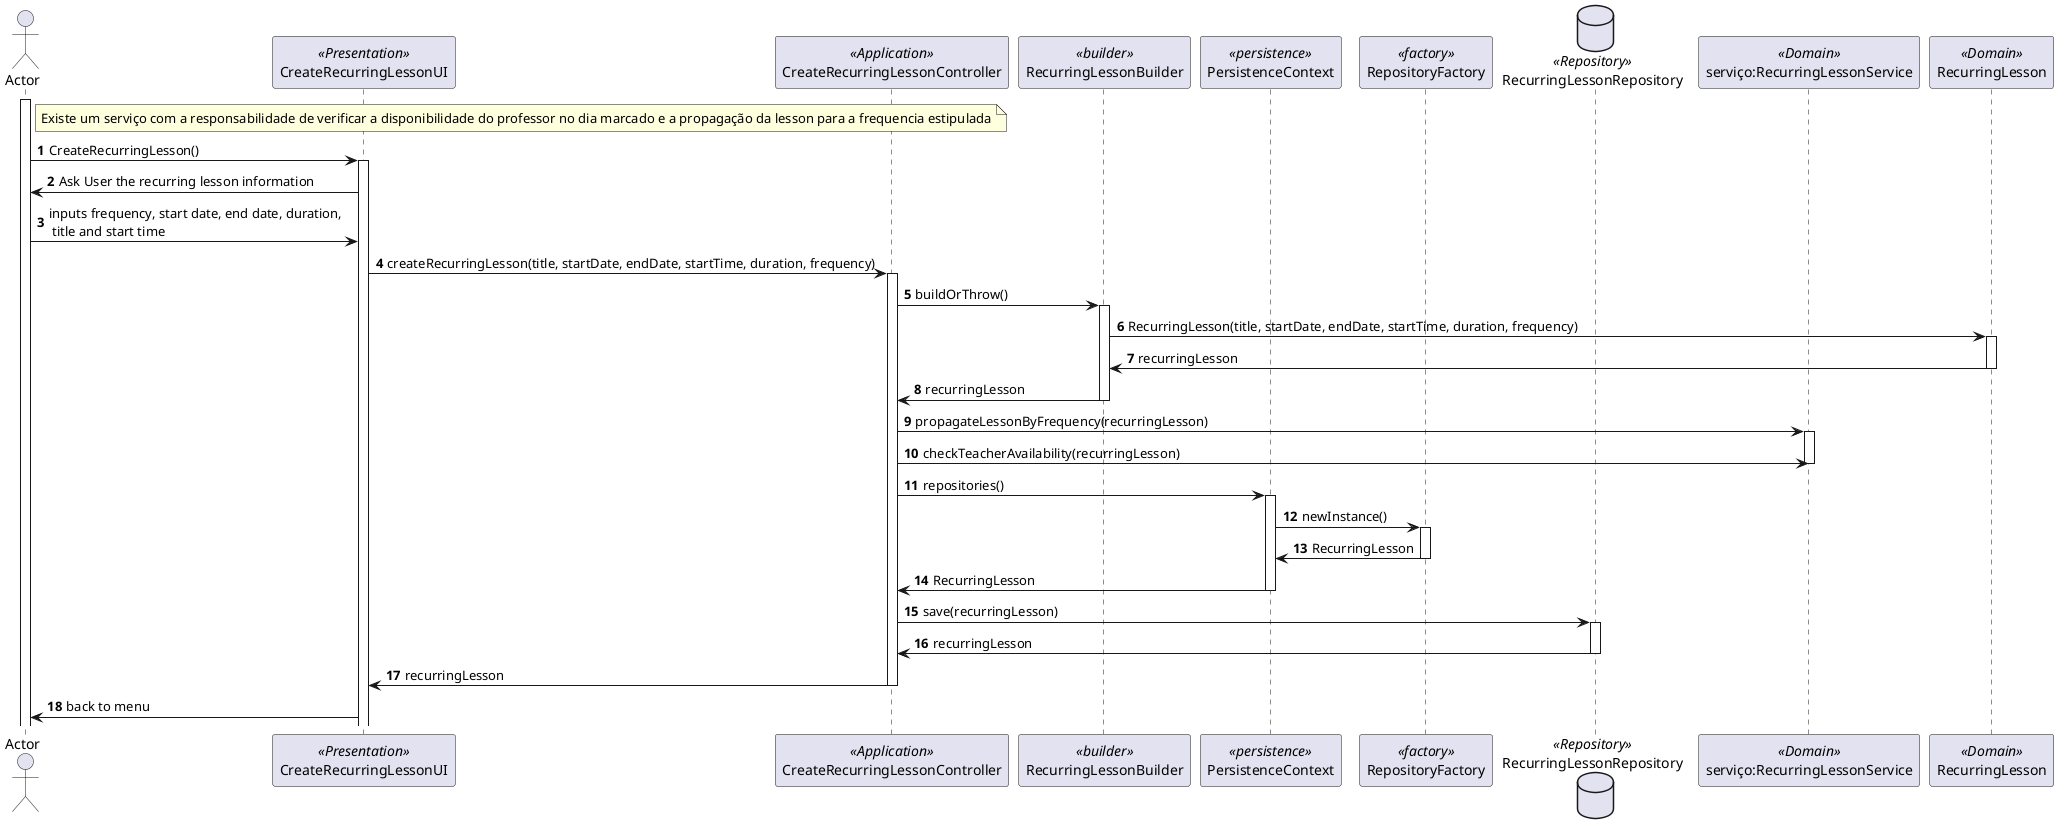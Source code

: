 @startuml
'https://plantuml.com/sequence-diagram

autonumber

actor Actor
activate Actor
note right of Actor: Existe um serviço com a responsabilidade de verificar a disponibilidade do professor no dia marcado e a propagação da lesson para a frequencia estipulada
participant CreateRecurringLessonUI as UI <<Presentation>>
participant CreateRecurringLessonController as Controller <<Application>>
participant RecurringLessonBuilder as Builder <<builder>>
participant PersistenceContext as Persistence <<persistence>>
participant RepositoryFactory as Factory <<factory>>
database RecurringLessonRepository as LessonRepository <<Repository>>
participant "serviço:RecurringLessonService" as Service <<Domain>>
participant RecurringLesson as RecurringLesson <<Domain>>


Actor -> UI: CreateRecurringLesson()
activate UI
UI -> Actor: Ask User the recurring lesson information
Actor -> UI: inputs frequency, start date, end date, duration,\n title and start time

UI -> Controller: createRecurringLesson(title, startDate, endDate, startTime, duration, frequency)
activate Controller
Controller -> Builder: buildOrThrow()
activate Builder
Builder -> RecurringLesson: RecurringLesson(title, startDate, endDate, startTime, duration, frequency)
activate RecurringLesson
RecurringLesson -> Builder: recurringLesson
deactivate RecurringLesson
Builder -> Controller: recurringLesson
deactivate Builder
Controller -> Service: propagateLessonByFrequency(recurringLesson)
activate Service
Controller -> Service: checkTeacherAvailability(recurringLesson)
deactivate Service
Controller -> Persistence: repositories()
activate Persistence
Persistence -> Factory: newInstance()
Activate Factory
Factory -> Persistence: RecurringLesson
deactivate Factory
Persistence -> Controller: RecurringLesson
deactivate Persistence
Controller -> LessonRepository: save(recurringLesson)
activate LessonRepository
LessonRepository -> Controller: recurringLesson
deactivate LessonRepository
Controller -> UI: recurringLesson
deactivate Controller
Actor <- UI: back to menu


@enduml